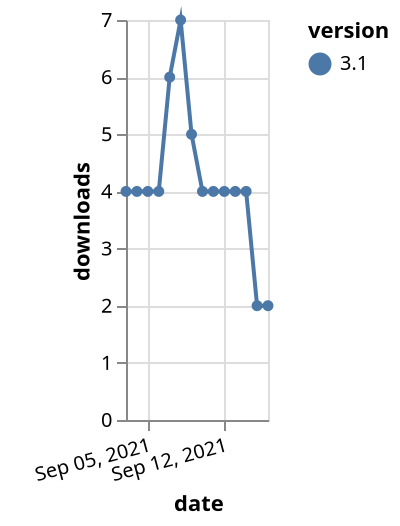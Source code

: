 {"$schema": "https://vega.github.io/schema/vega-lite/v5.json", "description": "A simple bar chart with embedded data.", "data": {"values": [{"date": "2021-09-03", "total": 7947, "delta": 4, "version": "3.1"}, {"date": "2021-09-04", "total": 7951, "delta": 4, "version": "3.1"}, {"date": "2021-09-05", "total": 7955, "delta": 4, "version": "3.1"}, {"date": "2021-09-06", "total": 7959, "delta": 4, "version": "3.1"}, {"date": "2021-09-07", "total": 7965, "delta": 6, "version": "3.1"}, {"date": "2021-09-08", "total": 7972, "delta": 7, "version": "3.1"}, {"date": "2021-09-09", "total": 7977, "delta": 5, "version": "3.1"}, {"date": "2021-09-10", "total": 7981, "delta": 4, "version": "3.1"}, {"date": "2021-09-11", "total": 7985, "delta": 4, "version": "3.1"}, {"date": "2021-09-12", "total": 7989, "delta": 4, "version": "3.1"}, {"date": "2021-09-13", "total": 7993, "delta": 4, "version": "3.1"}, {"date": "2021-09-14", "total": 7997, "delta": 4, "version": "3.1"}, {"date": "2021-09-15", "total": 7999, "delta": 2, "version": "3.1"}, {"date": "2021-09-16", "total": 8001, "delta": 2, "version": "3.1"}]}, "width": "container", "mark": {"type": "line", "point": {"filled": true}}, "encoding": {"x": {"field": "date", "type": "temporal", "timeUnit": "yearmonthdate", "title": "date", "axis": {"labelAngle": -15}}, "y": {"field": "delta", "type": "quantitative", "title": "downloads"}, "color": {"field": "version", "type": "nominal"}, "tooltip": {"field": "delta"}}}